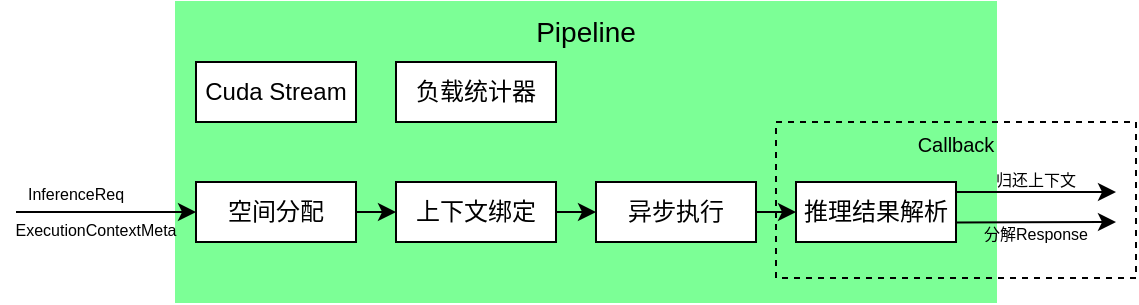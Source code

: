<mxfile>
    <diagram id="ApseOABGpAi60CpryDnc" name="Page-1">
        <mxGraphModel dx="1591" dy="760" grid="1" gridSize="10" guides="1" tooltips="1" connect="1" arrows="1" fold="1" page="1" pageScale="1" pageWidth="850" pageHeight="1100" math="0" shadow="0">
            <root>
                <mxCell id="0"/>
                <mxCell id="1" parent="0"/>
                <mxCell id="2" value="" style="rounded=0;whiteSpace=wrap;html=1;fillColor=#7CFF96;strokeColor=#7CFF96;" parent="1" vertex="1">
                    <mxGeometry x="160" y="120" width="410" height="150" as="geometry"/>
                </mxCell>
                <mxCell id="3" value="&lt;font style=&quot;font-size: 14px;&quot;&gt;Pipeline&lt;/font&gt;" style="text;html=1;align=center;verticalAlign=middle;whiteSpace=wrap;rounded=0;" parent="1" vertex="1">
                    <mxGeometry x="335" y="120" width="60" height="30" as="geometry"/>
                </mxCell>
                <mxCell id="4" value="Cuda Stream" style="rounded=0;whiteSpace=wrap;html=1;" parent="1" vertex="1">
                    <mxGeometry x="170" y="150" width="80" height="30" as="geometry"/>
                </mxCell>
                <mxCell id="5" value="负载统计器" style="rounded=0;whiteSpace=wrap;html=1;" parent="1" vertex="1">
                    <mxGeometry x="270" y="150" width="80" height="30" as="geometry"/>
                </mxCell>
                <mxCell id="6" value="" style="endArrow=classic;html=1;entryX=0;entryY=0.5;entryDx=0;entryDy=0;" parent="1" target="7" edge="1">
                    <mxGeometry width="50" height="50" relative="1" as="geometry">
                        <mxPoint x="80" y="225" as="sourcePoint"/>
                        <mxPoint x="150" y="200" as="targetPoint"/>
                    </mxGeometry>
                </mxCell>
                <mxCell id="13" style="edgeStyle=none;html=1;entryX=0;entryY=0.5;entryDx=0;entryDy=0;" parent="1" source="7" target="11" edge="1">
                    <mxGeometry relative="1" as="geometry"/>
                </mxCell>
                <mxCell id="7" value="空间分配" style="rounded=0;whiteSpace=wrap;html=1;" parent="1" vertex="1">
                    <mxGeometry x="170" y="210" width="80" height="30" as="geometry"/>
                </mxCell>
                <mxCell id="8" value="&lt;font style=&quot;font-size: 8px;&quot;&gt;InferenceReq&lt;/font&gt;" style="text;html=1;align=center;verticalAlign=middle;whiteSpace=wrap;rounded=0;" parent="1" vertex="1">
                    <mxGeometry x="80" y="210" width="60" height="10" as="geometry"/>
                </mxCell>
                <mxCell id="9" value="&lt;span style=&quot;font-size: 8px;&quot;&gt;ExecutionContextMeta&lt;/span&gt;" style="text;html=1;align=center;verticalAlign=middle;whiteSpace=wrap;rounded=0;" parent="1" vertex="1">
                    <mxGeometry x="80" y="228" width="80" height="10" as="geometry"/>
                </mxCell>
                <mxCell id="15" style="edgeStyle=none;html=1;entryX=0;entryY=0.5;entryDx=0;entryDy=0;" parent="1" source="11" target="14" edge="1">
                    <mxGeometry relative="1" as="geometry"/>
                </mxCell>
                <mxCell id="11" value="上下文绑定" style="rounded=0;whiteSpace=wrap;html=1;" parent="1" vertex="1">
                    <mxGeometry x="270" y="210" width="80" height="30" as="geometry"/>
                </mxCell>
                <mxCell id="17" style="edgeStyle=none;html=1;entryX=0;entryY=0.5;entryDx=0;entryDy=0;" parent="1" source="14" target="16" edge="1">
                    <mxGeometry relative="1" as="geometry"/>
                </mxCell>
                <mxCell id="14" value="异步执行" style="rounded=0;whiteSpace=wrap;html=1;" parent="1" vertex="1">
                    <mxGeometry x="370" y="210" width="80" height="30" as="geometry"/>
                </mxCell>
                <mxCell id="18" style="edgeStyle=none;html=1;exitX=0.996;exitY=0.168;exitDx=0;exitDy=0;exitPerimeter=0;" parent="1" source="16" edge="1">
                    <mxGeometry relative="1" as="geometry">
                        <mxPoint x="630" y="215" as="targetPoint"/>
                    </mxGeometry>
                </mxCell>
                <mxCell id="20" style="edgeStyle=none;html=1;exitX=1;exitY=0.674;exitDx=0;exitDy=0;exitPerimeter=0;" parent="1" source="16" edge="1">
                    <mxGeometry relative="1" as="geometry">
                        <mxPoint x="630" y="230" as="targetPoint"/>
                        <mxPoint x="550.32" y="232.25" as="sourcePoint"/>
                    </mxGeometry>
                </mxCell>
                <mxCell id="16" value="推理结果解析" style="rounded=0;whiteSpace=wrap;html=1;" parent="1" vertex="1">
                    <mxGeometry x="470" y="210" width="80" height="30" as="geometry"/>
                </mxCell>
                <mxCell id="19" value="&lt;span style=&quot;font-size: 8px;&quot;&gt;归还上下文&lt;/span&gt;" style="text;html=1;align=center;verticalAlign=middle;whiteSpace=wrap;rounded=0;" parent="1" vertex="1">
                    <mxGeometry x="550" y="203" width="80" height="10" as="geometry"/>
                </mxCell>
                <mxCell id="21" value="&lt;font style=&quot;font-size: 8px;&quot;&gt;分解Response&lt;/font&gt;" style="text;html=1;align=center;verticalAlign=middle;whiteSpace=wrap;rounded=0;" parent="1" vertex="1">
                    <mxGeometry x="560" y="230" width="60" height="10" as="geometry"/>
                </mxCell>
                <mxCell id="22" value="" style="rounded=0;whiteSpace=wrap;html=1;fillColor=none;dashed=1;" parent="1" vertex="1">
                    <mxGeometry x="460" y="180" width="180" height="78" as="geometry"/>
                </mxCell>
                <mxCell id="23" value="&lt;font style=&quot;font-size: 10px;&quot;&gt;Callback&lt;/font&gt;" style="text;html=1;align=center;verticalAlign=middle;whiteSpace=wrap;rounded=0;" parent="1" vertex="1">
                    <mxGeometry x="520" y="180" width="60" height="22" as="geometry"/>
                </mxCell>
            </root>
        </mxGraphModel>
    </diagram>
</mxfile>